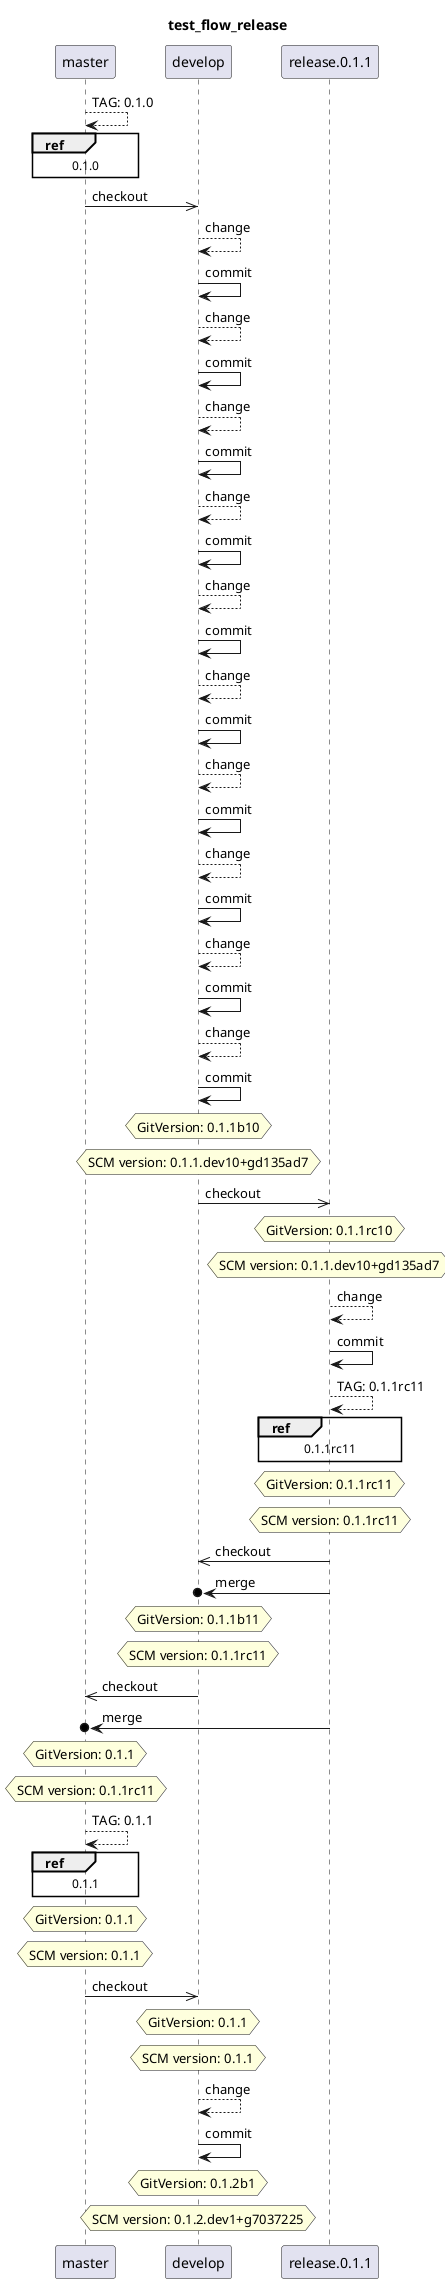 @startuml
title test_flow_release
skinparam ParticipantPadding 20
skinparam BoxPadding 10
participant master
master --> master: TAG: 0.1.0
ref over master: 0.1.0
master ->> develop: checkout
develop --> develop: change
develop -> develop: commit
develop --> develop: change
develop -> develop: commit
develop --> develop: change
develop -> develop: commit
develop --> develop: change
develop -> develop: commit
develop --> develop: change
develop -> develop: commit
develop --> develop: change
develop -> develop: commit
develop --> develop: change
develop -> develop: commit
develop --> develop: change
develop -> develop: commit
develop --> develop: change
develop -> develop: commit
develop --> develop: change
develop -> develop: commit
hnote over develop: GitVersion: 0.1.1b10
hnote over develop: SCM version: 0.1.1.dev10+gd135ad7
develop ->> release.0.1.1: checkout
hnote over release.0.1.1: GitVersion: 0.1.1rc10
hnote over release.0.1.1: SCM version: 0.1.1.dev10+gd135ad7
release.0.1.1 --> release.0.1.1: change
release.0.1.1 -> release.0.1.1: commit
release.0.1.1 --> release.0.1.1: TAG: 0.1.1rc11
ref over release.0.1.1: 0.1.1rc11
hnote over release.0.1.1: GitVersion: 0.1.1rc11
hnote over release.0.1.1: SCM version: 0.1.1rc11
release.0.1.1 ->> develop: checkout
release.0.1.1 ->o develop: merge
hnote over develop: GitVersion: 0.1.1b11
hnote over develop: SCM version: 0.1.1rc11
develop ->> master: checkout
release.0.1.1 ->o master: merge
hnote over master: GitVersion: 0.1.1
hnote over master: SCM version: 0.1.1rc11
master --> master: TAG: 0.1.1
ref over master: 0.1.1
hnote over master: GitVersion: 0.1.1
hnote over master: SCM version: 0.1.1
master ->> develop: checkout
hnote over develop: GitVersion: 0.1.1
hnote over develop: SCM version: 0.1.1
develop --> develop: change
develop -> develop: commit
hnote over develop: GitVersion: 0.1.2b1
hnote over develop: SCM version: 0.1.2.dev1+g7037225
@enduml